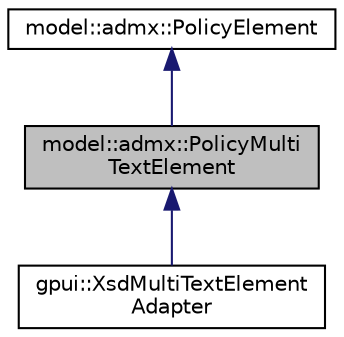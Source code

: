 digraph "model::admx::PolicyMultiTextElement"
{
 // LATEX_PDF_SIZE
  edge [fontname="Helvetica",fontsize="10",labelfontname="Helvetica",labelfontsize="10"];
  node [fontname="Helvetica",fontsize="10",shape=record];
  Node1 [label="model::admx::PolicyMulti\lTextElement",height=0.2,width=0.4,color="black", fillcolor="grey75", style="filled", fontcolor="black",tooltip="The PolicyMultiTextElement class represents a multi-text element in a policy."];
  Node2 -> Node1 [dir="back",color="midnightblue",fontsize="10",style="solid",fontname="Helvetica"];
  Node2 [label="model::admx::PolicyElement",height=0.2,width=0.4,color="black", fillcolor="white", style="filled",URL="$classmodel_1_1admx_1_1_policy_element.html",tooltip="The PolicyElement class represents the types of optional parameters defined in a policy setting."];
  Node1 -> Node3 [dir="back",color="midnightblue",fontsize="10",style="solid",fontname="Helvetica"];
  Node3 [label="gpui::XsdMultiTextElement\lAdapter",height=0.2,width=0.4,color="black", fillcolor="white", style="filled",URL="$classgpui_1_1_xsd_multi_text_element_adapter.html",tooltip=" "];
}
